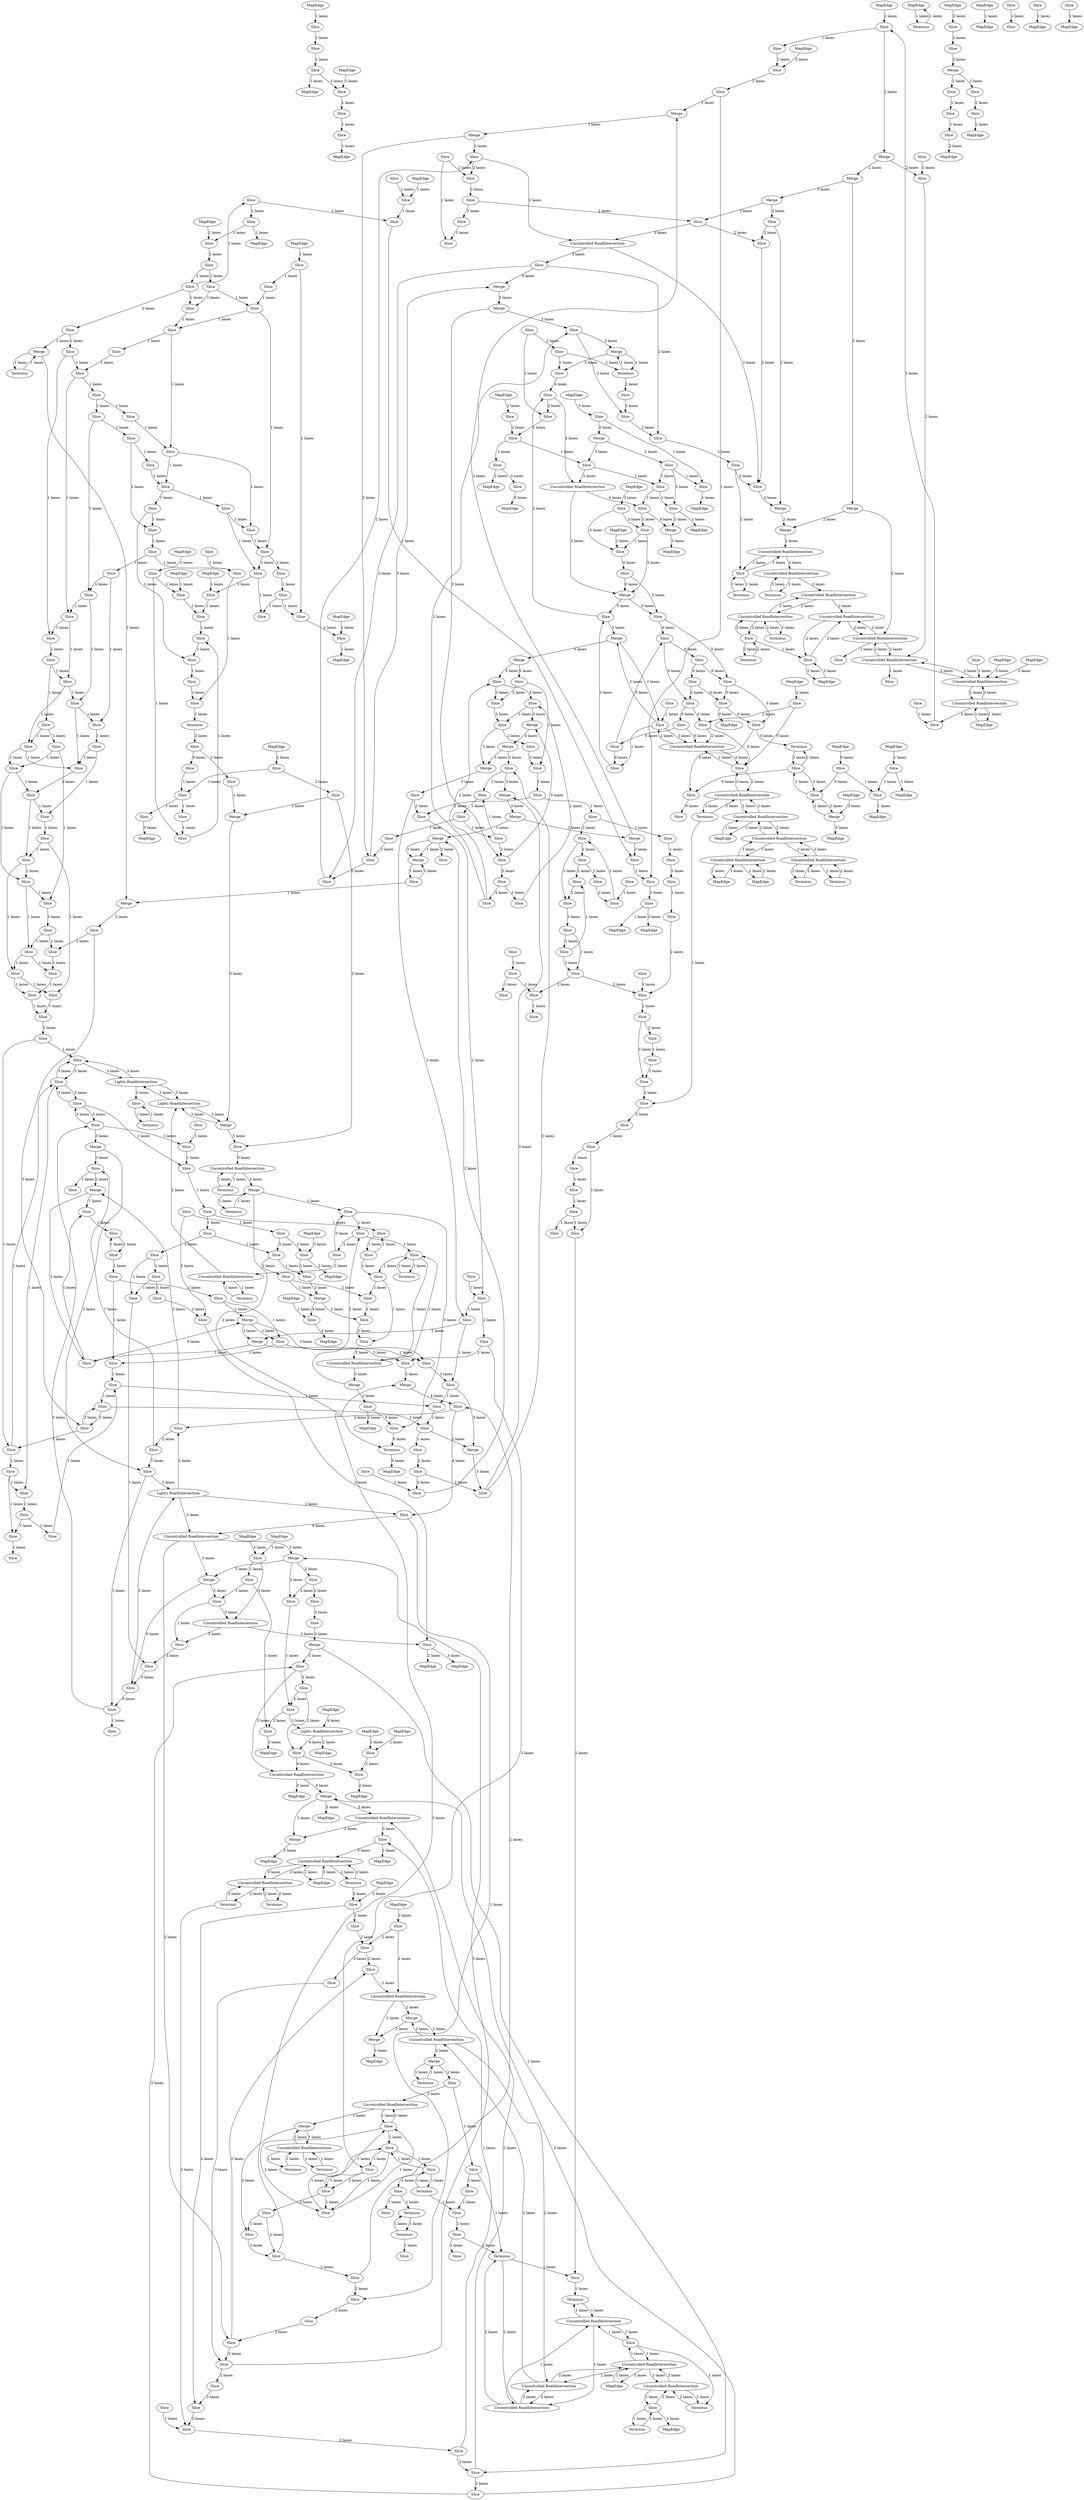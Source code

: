 digraph {
    0 [ label = "MapEdge" ]
    1 [ label = "MapEdge" ]
    2 [ label = "MapEdge" ]
    3 [ label = "MapEdge" ]
    4 [ label = "MapEdge" ]
    5 [ label = "MapEdge" ]
    6 [ label = "MapEdge" ]
    7 [ label = "MapEdge" ]
    8 [ label = "MapEdge" ]
    9 [ label = "MapEdge" ]
    10 [ label = "MapEdge" ]
    11 [ label = "MapEdge" ]
    12 [ label = "MapEdge" ]
    13 [ label = "MapEdge" ]
    14 [ label = "MapEdge" ]
    15 [ label = "MapEdge" ]
    16 [ label = "Slice" ]
    17 [ label = "Slice" ]
    18 [ label = "Slice" ]
    19 [ label = "Slice" ]
    20 [ label = "Slice" ]
    21 [ label = "Slice" ]
    22 [ label = "Slice" ]
    23 [ label = "Slice" ]
    24 [ label = "Slice" ]
    25 [ label = "Slice" ]
    26 [ label = "Slice" ]
    27 [ label = "MapEdge" ]
    28 [ label = "Slice" ]
    29 [ label = "Uncontrolled RoadIntersection" ]
    30 [ label = "Uncontrolled RoadIntersection" ]
    31 [ label = "Slice" ]
    32 [ label = "Terminus" ]
    33 [ label = "Terminus" ]
    34 [ label = "Slice" ]
    35 [ label = "Slice" ]
    36 [ label = "Slice" ]
    37 [ label = "Slice" ]
    38 [ label = "Slice" ]
    39 [ label = "Slice" ]
    40 [ label = "Slice" ]
    41 [ label = "Slice" ]
    42 [ label = "Slice" ]
    43 [ label = "Slice" ]
    44 [ label = "Slice" ]
    45 [ label = "Slice" ]
    46 [ label = "Slice" ]
    47 [ label = "Slice" ]
    48 [ label = "Slice" ]
    49 [ label = "Slice" ]
    50 [ label = "Slice" ]
    51 [ label = "Slice" ]
    52 [ label = "Slice" ]
    53 [ label = "Slice" ]
    54 [ label = "MapEdge" ]
    55 [ label = "Slice" ]
    56 [ label = "Slice" ]
    57 [ label = "Slice" ]
    58 [ label = "Terminus" ]
    59 [ label = "MapEdge" ]
    60 [ label = "Slice" ]
    61 [ label = "Slice" ]
    62 [ label = "Merge" ]
    63 [ label = "Slice" ]
    64 [ label = "Slice" ]
    65 [ label = "Slice" ]
    66 [ label = "Slice" ]
    67 [ label = "Slice" ]
    68 [ label = "Slice" ]
    69 [ label = "Slice" ]
    70 [ label = "Uncontrolled RoadIntersection" ]
    71 [ label = "Slice" ]
    72 [ label = "Slice" ]
    73 [ label = "Slice" ]
    74 [ label = "Slice" ]
    75 [ label = "Terminus" ]
    76 [ label = "Slice" ]
    77 [ label = "Slice" ]
    78 [ label = "Slice" ]
    79 [ label = "Slice" ]
    80 [ label = "Slice" ]
    81 [ label = "Slice" ]
    82 [ label = "Slice" ]
    83 [ label = "Slice" ]
    84 [ label = "Slice" ]
    85 [ label = "Terminus" ]
    86 [ label = "Slice" ]
    87 [ label = "Slice" ]
    88 [ label = "Slice" ]
    89 [ label = "Slice" ]
    90 [ label = "Slice" ]
    91 [ label = "Slice" ]
    92 [ label = "Slice" ]
    93 [ label = "Slice" ]
    94 [ label = "Merge" ]
    95 [ label = "Slice" ]
    96 [ label = "Slice" ]
    97 [ label = "Slice" ]
    98 [ label = "Merge" ]
    99 [ label = "Slice" ]
    100 [ label = "Slice" ]
    101 [ label = "Slice" ]
    102 [ label = "Slice" ]
    103 [ label = "Slice" ]
    104 [ label = "Slice" ]
    105 [ label = "Slice" ]
    106 [ label = "Merge" ]
    107 [ label = "Uncontrolled RoadIntersection" ]
    108 [ label = "Slice" ]
    109 [ label = "Merge" ]
    110 [ label = "Slice" ]
    111 [ label = "Slice" ]
    112 [ label = "Slice" ]
    113 [ label = "Slice" ]
    114 [ label = "Slice" ]
    115 [ label = "Slice" ]
    116 [ label = "Slice" ]
    117 [ label = "Slice" ]
    118 [ label = "Slice" ]
    119 [ label = "Slice" ]
    120 [ label = "Terminus" ]
    121 [ label = "Merge" ]
    122 [ label = "Uncontrolled RoadIntersection" ]
    123 [ label = "Merge" ]
    124 [ label = "Uncontrolled RoadIntersection" ]
    125 [ label = "Slice" ]
    126 [ label = "Merge" ]
    127 [ label = "Slice" ]
    128 [ label = "Slice" ]
    129 [ label = "Slice" ]
    130 [ label = "Slice" ]
    131 [ label = "Slice" ]
    132 [ label = "Slice" ]
    133 [ label = "Uncontrolled RoadIntersection" ]
    134 [ label = "Slice" ]
    135 [ label = "Lights RoadIntersection" ]
    136 [ label = "Slice" ]
    137 [ label = "Slice" ]
    138 [ label = "Slice" ]
    139 [ label = "Slice" ]
    140 [ label = "Slice" ]
    141 [ label = "Slice" ]
    142 [ label = "Slice" ]
    143 [ label = "Slice" ]
    144 [ label = "Slice" ]
    145 [ label = "Merge" ]
    146 [ label = "Merge" ]
    147 [ label = "Slice" ]
    148 [ label = "Slice" ]
    149 [ label = "Slice" ]
    150 [ label = "Lights RoadIntersection" ]
    151 [ label = "MapEdge" ]
    152 [ label = "Slice" ]
    153 [ label = "Slice" ]
    154 [ label = "Terminus" ]
    155 [ label = "Slice" ]
    156 [ label = "Slice" ]
    157 [ label = "Slice" ]
    158 [ label = "Merge" ]
    159 [ label = "Slice" ]
    160 [ label = "Merge" ]
    161 [ label = "Slice" ]
    162 [ label = "Slice" ]
    163 [ label = "Slice" ]
    164 [ label = "Slice" ]
    165 [ label = "Slice" ]
    166 [ label = "Slice" ]
    167 [ label = "Slice" ]
    168 [ label = "Slice" ]
    169 [ label = "Slice" ]
    170 [ label = "Slice" ]
    171 [ label = "Slice" ]
    172 [ label = "Slice" ]
    173 [ label = "Merge" ]
    174 [ label = "Merge" ]
    175 [ label = "Slice" ]
    176 [ label = "Uncontrolled RoadIntersection" ]
    177 [ label = "Slice" ]
    178 [ label = "Slice" ]
    179 [ label = "Uncontrolled RoadIntersection" ]
    180 [ label = "Terminus" ]
    181 [ label = "Slice" ]
    182 [ label = "Slice" ]
    183 [ label = "Uncontrolled RoadIntersection" ]
    184 [ label = "Merge" ]
    185 [ label = "Slice" ]
    186 [ label = "Merge" ]
    187 [ label = "Slice" ]
    188 [ label = "Merge" ]
    189 [ label = "Terminus" ]
    190 [ label = "Uncontrolled RoadIntersection" ]
    191 [ label = "Slice" ]
    192 [ label = "Slice" ]
    193 [ label = "Slice" ]
    194 [ label = "Slice" ]
    195 [ label = "Uncontrolled RoadIntersection" ]
    196 [ label = "Slice" ]
    197 [ label = "MapEdge" ]
    198 [ label = "Slice" ]
    199 [ label = "Merge" ]
    200 [ label = "Slice" ]
    201 [ label = "Slice" ]
    202 [ label = "Terminus" ]
    203 [ label = "Slice" ]
    204 [ label = "Slice" ]
    205 [ label = "Slice" ]
    206 [ label = "Slice" ]
    207 [ label = "Merge" ]
    208 [ label = "Slice" ]
    209 [ label = "Slice" ]
    210 [ label = "Slice" ]
    211 [ label = "Merge" ]
    212 [ label = "Merge" ]
    213 [ label = "MapEdge" ]
    214 [ label = "Slice" ]
    215 [ label = "Merge" ]
    216 [ label = "Slice" ]
    217 [ label = "Slice" ]
    218 [ label = "Slice" ]
    219 [ label = "Slice" ]
    220 [ label = "Slice" ]
    221 [ label = "Slice" ]
    222 [ label = "Slice" ]
    223 [ label = "Slice" ]
    224 [ label = "Terminus" ]
    225 [ label = "MapEdge" ]
    226 [ label = "Slice" ]
    227 [ label = "Slice" ]
    228 [ label = "Slice" ]
    229 [ label = "Slice" ]
    230 [ label = "Slice" ]
    231 [ label = "Slice" ]
    232 [ label = "Slice" ]
    233 [ label = "Slice" ]
    234 [ label = "Slice" ]
    235 [ label = "Slice" ]
    236 [ label = "Slice" ]
    237 [ label = "Slice" ]
    238 [ label = "Uncontrolled RoadIntersection" ]
    239 [ label = "Slice" ]
    240 [ label = "Slice" ]
    241 [ label = "Slice" ]
    242 [ label = "Slice" ]
    243 [ label = "Slice" ]
    244 [ label = "Slice" ]
    245 [ label = "Slice" ]
    246 [ label = "Merge" ]
    247 [ label = "Slice" ]
    248 [ label = "Slice" ]
    249 [ label = "Slice" ]
    250 [ label = "MapEdge" ]
    251 [ label = "Slice" ]
    252 [ label = "Slice" ]
    253 [ label = "Slice" ]
    254 [ label = "Slice" ]
    255 [ label = "Merge" ]
    256 [ label = "Slice" ]
    257 [ label = "Merge" ]
    258 [ label = "Slice" ]
    259 [ label = "Slice" ]
    260 [ label = "Merge" ]
    261 [ label = "Slice" ]
    262 [ label = "Slice" ]
    263 [ label = "Slice" ]
    264 [ label = "Slice" ]
    265 [ label = "Slice" ]
    266 [ label = "Terminus" ]
    267 [ label = "Terminus" ]
    268 [ label = "Slice" ]
    269 [ label = "Slice" ]
    270 [ label = "Slice" ]
    271 [ label = "Merge" ]
    272 [ label = "Slice" ]
    273 [ label = "Slice" ]
    274 [ label = "Slice" ]
    275 [ label = "Slice" ]
    276 [ label = "Slice" ]
    277 [ label = "Slice" ]
    278 [ label = "Slice" ]
    279 [ label = "Slice" ]
    280 [ label = "Slice" ]
    281 [ label = "Slice" ]
    282 [ label = "Slice" ]
    283 [ label = "Merge" ]
    284 [ label = "Slice" ]
    285 [ label = "Slice" ]
    286 [ label = "Slice" ]
    287 [ label = "Slice" ]
    288 [ label = "Slice" ]
    289 [ label = "Slice" ]
    290 [ label = "Slice" ]
    291 [ label = "Slice" ]
    292 [ label = "Terminus" ]
    293 [ label = "Slice" ]
    294 [ label = "Slice" ]
    295 [ label = "Merge" ]
    296 [ label = "Slice" ]
    297 [ label = "Slice" ]
    298 [ label = "Slice" ]
    299 [ label = "Slice" ]
    300 [ label = "Slice" ]
    301 [ label = "Slice" ]
    302 [ label = "Merge" ]
    303 [ label = "Slice" ]
    304 [ label = "Slice" ]
    305 [ label = "Slice" ]
    306 [ label = "Merge" ]
    307 [ label = "Slice" ]
    308 [ label = "Slice" ]
    309 [ label = "Slice" ]
    310 [ label = "Merge" ]
    311 [ label = "Slice" ]
    312 [ label = "Slice" ]
    313 [ label = "Slice" ]
    314 [ label = "Slice" ]
    315 [ label = "Slice" ]
    316 [ label = "Slice" ]
    317 [ label = "Slice" ]
    318 [ label = "Slice" ]
    319 [ label = "Slice" ]
    320 [ label = "Slice" ]
    321 [ label = "Slice" ]
    322 [ label = "Slice" ]
    323 [ label = "Slice" ]
    324 [ label = "Slice" ]
    325 [ label = "Slice" ]
    326 [ label = "Slice" ]
    327 [ label = "Slice" ]
    328 [ label = "Slice" ]
    329 [ label = "Slice" ]
    330 [ label = "Slice" ]
    331 [ label = "Slice" ]
    332 [ label = "Slice" ]
    333 [ label = "Slice" ]
    334 [ label = "Merge" ]
    335 [ label = "Merge" ]
    336 [ label = "Slice" ]
    337 [ label = "Slice" ]
    338 [ label = "Slice" ]
    339 [ label = "Slice" ]
    340 [ label = "Merge" ]
    341 [ label = "Slice" ]
    342 [ label = "Slice" ]
    343 [ label = "Slice" ]
    344 [ label = "Slice" ]
    345 [ label = "Slice" ]
    346 [ label = "Terminus" ]
    347 [ label = "Merge" ]
    348 [ label = "Slice" ]
    349 [ label = "Slice" ]
    350 [ label = "Lights RoadIntersection" ]
    351 [ label = "Terminus" ]
    352 [ label = "MapEdge" ]
    353 [ label = "Slice" ]
    354 [ label = "Slice" ]
    355 [ label = "Slice" ]
    356 [ label = "Slice" ]
    357 [ label = "Slice" ]
    358 [ label = "Slice" ]
    359 [ label = "Slice" ]
    360 [ label = "Slice" ]
    361 [ label = "Slice" ]
    362 [ label = "Slice" ]
    363 [ label = "Uncontrolled RoadIntersection" ]
    364 [ label = "Slice" ]
    365 [ label = "Slice" ]
    366 [ label = "Slice" ]
    367 [ label = "Slice" ]
    368 [ label = "Slice" ]
    369 [ label = "Merge" ]
    370 [ label = "Uncontrolled RoadIntersection" ]
    371 [ label = "Slice" ]
    372 [ label = "Slice" ]
    373 [ label = "Slice" ]
    374 [ label = "Slice" ]
    375 [ label = "Slice" ]
    376 [ label = "MapEdge" ]
    377 [ label = "Slice" ]
    378 [ label = "Slice" ]
    379 [ label = "Slice" ]
    380 [ label = "Slice" ]
    381 [ label = "Slice" ]
    382 [ label = "Slice" ]
    383 [ label = "Terminus" ]
    384 [ label = "Slice" ]
    385 [ label = "Slice" ]
    386 [ label = "Merge" ]
    387 [ label = "Slice" ]
    388 [ label = "Merge" ]
    389 [ label = "Slice" ]
    390 [ label = "Slice" ]
    391 [ label = "Slice" ]
    392 [ label = "Slice" ]
    393 [ label = "Uncontrolled RoadIntersection" ]
    394 [ label = "Slice" ]
    395 [ label = "Slice" ]
    396 [ label = "Uncontrolled RoadIntersection" ]
    397 [ label = "Uncontrolled RoadIntersection" ]
    398 [ label = "Slice" ]
    399 [ label = "Slice" ]
    400 [ label = "Slice" ]
    401 [ label = "Slice" ]
    402 [ label = "Slice" ]
    403 [ label = "Slice" ]
    404 [ label = "Uncontrolled RoadIntersection" ]
    405 [ label = "Merge" ]
    406 [ label = "Slice" ]
    407 [ label = "Slice" ]
    408 [ label = "Slice" ]
    409 [ label = "Slice" ]
    410 [ label = "Terminus" ]
    411 [ label = "Merge" ]
    412 [ label = "Slice" ]
    413 [ label = "Slice" ]
    414 [ label = "Slice" ]
    415 [ label = "Uncontrolled RoadIntersection" ]
    416 [ label = "Slice" ]
    417 [ label = "Slice" ]
    418 [ label = "Slice" ]
    419 [ label = "Slice" ]
    420 [ label = "Slice" ]
    421 [ label = "MapEdge" ]
    422 [ label = "Slice" ]
    423 [ label = "Slice" ]
    424 [ label = "Slice" ]
    425 [ label = "Slice" ]
    426 [ label = "Slice" ]
    427 [ label = "Terminus" ]
    428 [ label = "Slice" ]
    429 [ label = "MapEdge" ]
    430 [ label = "Slice" ]
    431 [ label = "Slice" ]
    432 [ label = "Slice" ]
    433 [ label = "MapEdge" ]
    434 [ label = "Slice" ]
    435 [ label = "MapEdge" ]
    436 [ label = "Terminus" ]
    437 [ label = "MapEdge" ]
    438 [ label = "Slice" ]
    439 [ label = "Slice" ]
    440 [ label = "Slice" ]
    441 [ label = "Terminus" ]
    442 [ label = "Slice" ]
    443 [ label = "Slice" ]
    444 [ label = "Terminus" ]
    445 [ label = "Slice" ]
    446 [ label = "Slice" ]
    447 [ label = "Slice" ]
    448 [ label = "Slice" ]
    449 [ label = "Slice" ]
    450 [ label = "Slice" ]
    451 [ label = "Uncontrolled RoadIntersection" ]
    452 [ label = "Slice" ]
    453 [ label = "Slice" ]
    454 [ label = "Terminus" ]
    455 [ label = "Terminus" ]
    456 [ label = "Slice" ]
    457 [ label = "Terminus" ]
    458 [ label = "Slice" ]
    459 [ label = "Slice" ]
    460 [ label = "Slice" ]
    461 [ label = "Slice" ]
    462 [ label = "Slice" ]
    463 [ label = "Slice" ]
    464 [ label = "Slice" ]
    465 [ label = "Slice" ]
    466 [ label = "Lights RoadIntersection" ]
    467 [ label = "Merge" ]
    468 [ label = "Slice" ]
    469 [ label = "Slice" ]
    470 [ label = "MapEdge" ]
    471 [ label = "Slice" ]
    472 [ label = "Merge" ]
    473 [ label = "Slice" ]
    474 [ label = "Terminus" ]
    475 [ label = "Slice" ]
    476 [ label = "Slice" ]
    477 [ label = "Uncontrolled RoadIntersection" ]
    478 [ label = "Slice" ]
    479 [ label = "Slice" ]
    480 [ label = "Uncontrolled RoadIntersection" ]
    481 [ label = "Slice" ]
    482 [ label = "Slice" ]
    483 [ label = "Slice" ]
    484 [ label = "Slice" ]
    485 [ label = "Slice" ]
    486 [ label = "Slice" ]
    487 [ label = "Terminus" ]
    488 [ label = "Slice" ]
    489 [ label = "Slice" ]
    490 [ label = "Slice" ]
    491 [ label = "Uncontrolled RoadIntersection" ]
    492 [ label = "Merge" ]
    493 [ label = "Slice" ]
    494 [ label = "Uncontrolled RoadIntersection" ]
    495 [ label = "Uncontrolled RoadIntersection" ]
    496 [ label = "Merge" ]
    497 [ label = "Slice" ]
    498 [ label = "Merge" ]
    499 [ label = "MapEdge" ]
    500 [ label = "Uncontrolled RoadIntersection" ]
    501 [ label = "Uncontrolled RoadIntersection" ]
    502 [ label = "Slice" ]
    503 [ label = "Terminus" ]
    504 [ label = "Slice" ]
    505 [ label = "Uncontrolled RoadIntersection" ]
    506 [ label = "Uncontrolled RoadIntersection" ]
    507 [ label = "Uncontrolled RoadIntersection" ]
    508 [ label = "MapEdge" ]
    509 [ label = "Terminus" ]
    510 [ label = "Slice" ]
    511 [ label = "Merge" ]
    512 [ label = "Merge" ]
    513 [ label = "Slice" ]
    514 [ label = "Slice" ]
    515 [ label = "Uncontrolled RoadIntersection" ]
    516 [ label = "Uncontrolled RoadIntersection" ]
    517 [ label = "Uncontrolled RoadIntersection" ]
    518 [ label = "Slice" ]
    519 [ label = "MapEdge" ]
    520 [ label = "Slice" ]
    521 [ label = "Terminus" ]
    522 [ label = "Terminus" ]
    523 [ label = "Uncontrolled RoadIntersection" ]
    524 [ label = "MapEdge" ]
    525 [ label = "MapEdge" ]
    526 [ label = "MapEdge" ]
    527 [ label = "MapEdge" ]
    528 [ label = "MapEdge" ]
    529 [ label = "MapEdge" ]
    530 [ label = "MapEdge" ]
    531 [ label = "MapEdge" ]
    532 [ label = "MapEdge" ]
    533 [ label = "MapEdge" ]
    534 [ label = "MapEdge" ]
    535 [ label = "MapEdge" ]
    536 [ label = "MapEdge" ]
    537 [ label = "MapEdge" ]
    538 [ label = "MapEdge" ]
    539 [ label = "MapEdge" ]
    540 [ label = "MapEdge" ]
    541 [ label = "MapEdge" ]
    542 [ label = "MapEdge" ]
    543 [ label = "MapEdge" ]
    544 [ label = "MapEdge" ]
    545 [ label = "MapEdge" ]
    546 [ label = "MapEdge" ]
    547 [ label = "MapEdge" ]
    548 [ label = "MapEdge" ]
    549 [ label = "MapEdge" ]
    550 [ label = "MapEdge" ]
    551 [ label = "MapEdge" ]
    552 [ label = "MapEdge" ]
    553 [ label = "MapEdge" ]
    554 [ label = "MapEdge" ]
    555 [ label = "MapEdge" ]
    556 [ label = "MapEdge" ]
    557 [ label = "MapEdge" ]
    558 [ label = "MapEdge" ]
    559 [ label = "MapEdge" ]
    560 [ label = "MapEdge" ]
    561 [ label = "MapEdge" ]
    562 [ label = "MapEdge" ]
    563 [ label = "MapEdge" ]
    564 [ label = "MapEdge" ]
    565 [ label = "MapEdge" ]
    199 -> 73 [ label = "2 lanes" ]
    73 -> 60 [ label = "2 lanes" ]
    60 -> 17 [ label = "2 lanes" ]
    17 -> 543 [ label = "2 lanes" ]
    211 -> 241 [ label = "3 lanes" ]
    350 -> 344 [ label = "3 lanes" ]
    344 -> 335 [ label = "3 lanes" ]
    257 -> 260 [ label = "3 lanes" ]
    244 -> 243 [ label = "1 lanes" ]
    243 -> 233 [ label = "1 lanes" ]
    233 -> 231 [ label = "1 lanes" ]
    231 -> 230 [ label = "1 lanes" ]
    230 -> 229 [ label = "1 lanes" ]
    501 -> 472 [ label = "2 lanes" ]
    472 -> 453 [ label = "2 lanes" ]
    504 -> 494 [ label = "2 lanes" ]
    542 -> 18 [ label = "2 lanes" ]
    123 -> 126 [ label = "2 lanes" ]
    126 -> 133 [ label = "2 lanes" ]
    98 -> 101 [ label = "2 lanes" ]
    101 -> 107 [ label = "2 lanes" ]
    454 -> 460 [ label = "2 lanes" ]
    460 -> 454 [ label = "2 lanes" ]
    460 -> 475 [ label = "2 lanes" ]
    475 -> 460 [ label = "2 lanes" ]
    492 -> 557 [ label = "3 lanes" ]
    261 -> 337 [ label = "1 lanes" ]
    337 -> 438 [ label = "1 lanes" ]
    438 -> 541 [ label = "1 lanes" ]
    109 -> 108 [ label = "2 lanes" ]
    108 -> 114 [ label = "2 lanes" ]
    114 -> 122 [ label = "2 lanes" ]
    122 -> 135 [ label = "2 lanes" ]
    31 -> 11 [ label = "0 lanes" ]
    544 -> 35 [ label = "2 lanes" ]
    35 -> 81 [ label = "2 lanes" ]
    552 -> 253 [ label = "3 lanes" ]
    253 -> 229 [ label = "3 lanes" ]
    229 -> 160 [ label = "3 lanes" ]
    160 -> 143 [ label = "4 lanes" ]
    143 -> 59 [ label = "4 lanes" ]
    467 -> 479 [ label = "3 lanes" ]
    479 -> 491 [ label = "3 lanes" ]
    491 -> 527 [ label = "3 lanes" ]
    17 -> 546 [ label = "1 lanes" ]
    81 -> 78 [ label = "2 lanes" ]
    302 -> 322 [ label = "2 lanes" ]
    322 -> 335 [ label = "2 lanes" ]
    97 -> 95 [ label = "1 lanes" ]
    95 -> 93 [ label = "1 lanes" ]
    93 -> 92 [ label = "1 lanes" ]
    92 -> 91 [ label = "1 lanes" ]
    91 -> 90 [ label = "1 lanes" ]
    90 -> 89 [ label = "1 lanes" ]
    89 -> 88 [ label = "1 lanes" ]
    88 -> 87 [ label = "1 lanes" ]
    87 -> 86 [ label = "1 lanes" ]
    86 -> 85 [ label = "1 lanes" ]
    195 -> 133 [ label = "2 lanes" ]
    133 -> 195 [ label = "2 lanes" ]
    133 -> 107 [ label = "2 lanes" ]
    107 -> 133 [ label = "2 lanes" ]
    107 -> 30 [ label = "2 lanes" ]
    30 -> 107 [ label = "2 lanes" ]
    295 -> 308 [ label = "1 lanes" ]
    308 -> 307 [ label = "1 lanes" ]
    295 -> 309 [ label = "3 lanes" ]
    309 -> 340 [ label = "3 lanes" ]
    231 -> 252 [ label = "1 lanes" ]
    252 -> 303 [ label = "1 lanes" ]
    303 -> 368 [ label = "1 lanes" ]
    252 -> 324 [ label = "1 lanes" ]
    324 -> 303 [ label = "1 lanes" ]
    324 -> 339 [ label = "1 lanes" ]
    554 -> 366 [ label = "1 lanes" ]
    366 -> 446 [ label = "1 lanes" ]
    446 -> 459 [ label = "1 lanes" ]
    99 -> 550 [ label = "2 lanes" ]
    33 -> 70 [ label = "1 lanes" ]
    70 -> 33 [ label = "1 lanes" ]
    35 -> 36 [ label = "1 lanes" ]
    36 -> 37 [ label = "1 lanes" ]
    366 -> 363 [ label = "3 lanes" ]
    197 -> 143 [ label = "1 lanes" ]
    122 -> 180 [ label = "1 lanes" ]
    180 -> 122 [ label = "1 lanes" ]
    3 -> 32 [ label = "1 lanes" ]
    32 -> 3 [ label = "1 lanes" ]
    472 -> 474 [ label = "1 lanes" ]
    474 -> 472 [ label = "1 lanes" ]
    335 -> 307 [ label = "1 lanes" ]
    283 -> 278 [ label = "1 lanes" ]
    278 -> 249 [ label = "1 lanes" ]
    249 -> 242 [ label = "1 lanes" ]
    242 -> 218 [ label = "1 lanes" ]
    495 -> 487 [ label = "2 lanes" ]
    487 -> 495 [ label = "2 lanes" ]
    126 -> 174 [ label = "2 lanes" ]
    190 -> 238 [ label = "2 lanes" ]
    238 -> 190 [ label = "2 lanes" ]
    238 -> 292 [ label = "2 lanes" ]
    292 -> 238 [ label = "2 lanes" ]
    238 -> 258 [ label = "2 lanes" ]
    258 -> 238 [ label = "2 lanes" ]
    258 -> 266 [ label = "2 lanes" ]
    266 -> 258 [ label = "2 lanes" ]
    14 -> 29 [ label = "1 lanes" ]
    29 -> 14 [ label = "1 lanes" ]
    124 -> 125 [ label = "1 lanes" ]
    125 -> 124 [ label = "1 lanes" ]
    125 -> 202 [ label = "1 lanes" ]
    202 -> 125 [ label = "1 lanes" ]
    145 -> 166 [ label = "3 lanes" ]
    166 -> 187 [ label = "3 lanes" ]
    222 -> 223 [ label = "1 lanes" ]
    188 -> 181 [ label = "2 lanes" ]
    181 -> 179 [ label = "2 lanes" ]
    179 -> 177 [ label = "2 lanes" ]
    177 -> 173 [ label = "2 lanes" ]
    173 -> 174 [ label = "2 lanes" ]
    174 -> 176 [ label = "2 lanes" ]
    176 -> 183 [ label = "2 lanes" ]
    183 -> 190 [ label = "2 lanes" ]
    190 -> 195 [ label = "2 lanes" ]
    9 -> 30 [ label = "2 lanes" ]
    29 -> 28 [ label = "2 lanes" ]
    28 -> 24 [ label = "2 lanes" ]
    29 -> 30 [ label = "2 lanes" ]
    30 -> 29 [ label = "2 lanes" ]
    24 -> 21 [ label = "1 lanes" ]
    21 -> 18 [ label = "1 lanes" ]
    436 -> 451 [ label = "2 lanes" ]
    451 -> 436 [ label = "2 lanes" ]
    451 -> 495 [ label = "2 lanes" ]
    495 -> 451 [ label = "2 lanes" ]
    495 -> 564 [ label = "2 lanes" ]
    564 -> 495 [ label = "2 lanes" ]
    446 -> 381 [ label = "1 lanes" ]
    381 -> 364 [ label = "1 lanes" ]
    370 -> 369 [ label = "3 lanes" ]
    219 -> 182 [ label = "2 lanes" ]
    194 -> 371 [ label = "2 lanes" ]
    407 -> 468 [ label = "0 lanes" ]
    411 -> 434 [ label = "0 lanes" ]
    354 -> 310 [ label = "2 lanes" ]
    279 -> 265 [ label = "3 lanes" ]
    265 -> 246 [ label = "3 lanes" ]
    246 -> 228 [ label = "3 lanes" ]
    228 -> 215 [ label = "3 lanes" ]
    235 -> 246 [ label = "2 lanes" ]
    307 -> 299 [ label = "1 lanes" ]
    335 -> 308 [ label = "3 lanes" ]
    308 -> 283 [ label = "3 lanes" ]
    81 -> 94 [ label = "3 lanes" ]
    94 -> 106 [ label = "3 lanes" ]
    58 -> 545 [ label = "0 lanes" ]
    310 -> 217 [ label = "1 lanes" ]
    537 -> 504 [ label = "3 lanes" ]
    532 -> 449 [ label = "2 lanes" ]
    61 -> 60 [ label = "1 lanes" ]
    334 -> 306 [ label = "5 lanes" ]
    466 -> 437 [ label = "2 lanes" ]
    429 -> 422 [ label = "3 lanes" ]
    363 -> 364 [ label = "3 lanes" ]
    364 -> 368 [ label = "3 lanes" ]
    368 -> 353 [ label = "3 lanes" ]
    363 -> 349 [ label = "3 lanes" ]
    349 -> 551 [ label = "3 lanes" ]
    433 -> 466 [ label = "4 lanes" ]
    466 -> 476 [ label = "4 lanes" ]
    476 -> 491 [ label = "4 lanes" ]
    469 -> 476 [ label = "2 lanes" ]
    476 -> 482 [ label = "2 lanes" ]
    491 -> 496 [ label = "4 lanes" ]
    496 -> 500 [ label = "3 lanes" ]
    500 -> 502 [ label = "3 lanes" ]
    373 -> 390 [ label = "1 lanes" ]
    390 -> 400 [ label = "1 lanes" ]
    400 -> 412 [ label = "1 lanes" ]
    412 -> 426 [ label = "1 lanes" ]
    418 -> 416 [ label = "0 lanes" ]
    505 -> 506 [ label = "2 lanes" ]
    506 -> 505 [ label = "2 lanes" ]
    506 -> 507 [ label = "2 lanes" ]
    507 -> 506 [ label = "2 lanes" ]
    415 -> 383 [ label = "2 lanes" ]
    383 -> 415 [ label = "2 lanes" ]
    1 -> 261 [ label = "1 lanes" ]
    365 -> 360 [ label = "1 lanes" ]
    360 -> 362 [ label = "1 lanes" ]
    521 -> 518 [ label = "2 lanes" ]
    518 -> 521 [ label = "2 lanes" ]
    518 -> 507 [ label = "2 lanes" ]
    507 -> 518 [ label = "2 lanes" ]
    507 -> 503 [ label = "2 lanes" ]
    503 -> 507 [ label = "2 lanes" ]
    517 -> 533 [ label = "1 lanes" ]
    533 -> 517 [ label = "1 lanes" ]
    449 -> 416 [ label = "0 lanes" ]
    434 -> 414 [ label = "0 lanes" ]
    414 -> 413 [ label = "0 lanes" ]
    413 -> 418 [ label = "0 lanes" ]
    416 -> 415 [ label = "2 lanes" ]
    415 -> 416 [ label = "2 lanes" ]
    415 -> 517 [ label = "2 lanes" ]
    517 -> 415 [ label = "2 lanes" ]
    517 -> 516 [ label = "2 lanes" ]
    516 -> 517 [ label = "2 lanes" ]
    516 -> 515 [ label = "2 lanes" ]
    515 -> 516 [ label = "2 lanes" ]
    451 -> 455 [ label = "2 lanes" ]
    455 -> 451 [ label = "2 lanes" ]
    416 -> 393 [ label = "2 lanes" ]
    393 -> 416 [ label = "2 lanes" ]
    411 -> 355 [ label = "5 lanes" ]
    355 -> 334 [ label = "5 lanes" ]
    468 -> 524 [ label = "0 lanes" ]
    347 -> 373 [ label = "2 lanes" ]
    373 -> 398 [ label = "2 lanes" ]
    398 -> 405 [ label = "2 lanes" ]
    422 -> 426 [ label = "0 lanes" ]
    426 -> 430 [ label = "0 lanes" ]
    430 -> 434 [ label = "0 lanes" ]
    236 -> 245 [ label = "2 lanes" ]
    276 -> 299 [ label = "1 lanes" ]
    340 -> 359 [ label = "4 lanes" ]
    359 -> 367 [ label = "4 lanes" ]
    367 -> 370 [ label = "4 lanes" ]
    396 -> 389 [ label = "1 lanes" ]
    389 -> 396 [ label = "1 lanes" ]
    389 -> 387 [ label = "1 lanes" ]
    387 -> 389 [ label = "1 lanes" ]
    387 -> 372 [ label = "1 lanes" ]
    372 -> 387 [ label = "1 lanes" ]
    510 -> 563 [ label = "1 lanes" ]
    432 -> 458 [ label = "1 lanes" ]
    225 -> 317 [ label = "3 lanes" ]
    317 -> 347 [ label = "3 lanes" ]
    347 -> 379 [ label = "3 lanes" ]
    379 -> 397 [ label = "3 lanes" ]
    397 -> 411 [ label = "3 lanes" ]
    217 -> 178 [ label = "1 lanes" ]
    159 -> 13 [ label = "2 lanes" ]
    511 -> 530 [ label = "3 lanes" ]
    166 -> 164 [ label = "1 lanes" ]
    164 -> 161 [ label = "1 lanes" ]
    161 -> 163 [ label = "1 lanes" ]
    163 -> 165 [ label = "1 lanes" ]
    165 -> 171 [ label = "1 lanes" ]
    171 -> 205 [ label = "1 lanes" ]
    205 -> 214 [ label = "1 lanes" ]
    214 -> 223 [ label = "1 lanes" ]
    221 -> 240 [ label = "1 lanes" ]
    332 -> 330 [ label = "1 lanes" ]
    330 -> 327 [ label = "1 lanes" ]
    327 -> 326 [ label = "1 lanes" ]
    332 -> 322 [ label = "1 lanes" ]
    240 -> 242 [ label = "1 lanes" ]
    242 -> 239 [ label = "1 lanes" ]
    239 -> 235 [ label = "1 lanes" ]
    235 -> 227 [ label = "1 lanes" ]
    146 -> 167 [ label = "2 lanes" ]
    167 -> 173 [ label = "2 lanes" ]
    226 -> 206 [ label = "1 lanes" ]
    206 -> 236 [ label = "1 lanes" ]
    236 -> 226 [ label = "1 lanes" ]
    167 -> 172 [ label = "2 lanes" ]
    196 -> 192 [ label = "2 lanes" ]
    220 -> 228 [ label = "2 lanes" ]
    228 -> 232 [ label = "2 lanes" ]
    232 -> 226 [ label = "2 lanes" ]
    168 -> 170 [ label = "2 lanes" ]
    170 -> 172 [ label = "2 lanes" ]
    172 -> 177 [ label = "2 lanes" ]
    206 -> 203 [ label = "1 lanes" ]
    547 -> 43 [ label = "2 lanes" ]
    43 -> 52 [ label = "2 lanes" ]
    52 -> 74 [ label = "2 lanes" ]
    74 -> 97 [ label = "2 lanes" ]
    97 -> 121 [ label = "2 lanes" ]
    121 -> 145 [ label = "2 lanes" ]
    445 -> 354 [ label = "2 lanes" ]
    310 -> 219 [ label = "2 lanes" ]
    498 -> 512 [ label = "2 lanes" ]
    498 -> 501 [ label = "2 lanes" ]
    501 -> 498 [ label = "2 lanes" ]
    501 -> 505 [ label = "2 lanes" ]
    505 -> 501 [ label = "2 lanes" ]
    505 -> 477 [ label = "2 lanes" ]
    477 -> 505 [ label = "2 lanes" ]
    477 -> 457 [ label = "2 lanes" ]
    457 -> 477 [ label = "2 lanes" ]
    338 -> 262 [ label = "1 lanes" ]
    262 -> 0 [ label = "1 lanes" ]
    540 -> 478 [ label = "1 lanes" ]
    478 -> 338 [ label = "1 lanes" ]
    438 -> 478 [ label = "1 lanes" ]
    460 -> 463 [ label = "0 lanes" ]
    463 -> 464 [ label = "0 lanes" ]
    502 -> 495 [ label = "3 lanes" ]
    502 -> 565 [ label = "1 lanes" ]
    417 -> 428 [ label = "1 lanes" ]
    436 -> 428 [ label = "2 lanes" ]
    407 -> 539 [ label = "2 lanes" ]
    418 -> 393 [ label = "2 lanes" ]
    506 -> 528 [ label = "1 lanes" ]
    528 -> 506 [ label = "1 lanes" ]
    506 -> 484 [ label = "1 lanes" ]
    484 -> 506 [ label = "1 lanes" ]
    484 -> 480 [ label = "1 lanes" ]
    480 -> 484 [ label = "1 lanes" ]
    480 -> 441 [ label = "1 lanes" ]
    441 -> 480 [ label = "1 lanes" ]
    516 -> 523 [ label = "1 lanes" ]
    523 -> 516 [ label = "1 lanes" ]
    523 -> 560 [ label = "1 lanes" ]
    560 -> 523 [ label = "1 lanes" ]
    223 -> 221 [ label = "1 lanes" ]
    233 -> 216 [ label = "1 lanes" ]
    216 -> 191 [ label = "1 lanes" ]
    191 -> 134 [ label = "1 lanes" ]
    134 -> 131 [ label = "1 lanes" ]
    191 -> 216 [ label = "1 lanes" ]
    63 -> 49 [ label = "1 lanes" ]
    49 -> 549 [ label = "1 lanes" ]
    55 -> 53 [ label = "1 lanes" ]
    49 -> 43 [ label = "1 lanes" ]
    548 -> 53 [ label = "1 lanes" ]
    53 -> 65 [ label = "1 lanes" ]
    85 -> 84 [ label = "2 lanes" ]
    84 -> 83 [ label = "2 lanes" ]
    74 -> 63 [ label = "1 lanes" ]
    63 -> 65 [ label = "1 lanes" ]
    65 -> 73 [ label = "1 lanes" ]
    150 -> 152 [ label = "1 lanes" ]
    152 -> 154 [ label = "1 lanes" ]
    154 -> 152 [ label = "1 lanes" ]
    198 -> 195 [ label = "2 lanes" ]
    195 -> 198 [ label = "2 lanes" ]
    213 -> 198 [ label = "2 lanes" ]
    198 -> 213 [ label = "2 lanes" ]
    144 -> 147 [ label = "1 lanes" ]
    434 -> 440 [ label = "0 lanes" ]
    440 -> 442 [ label = "0 lanes" ]
    442 -> 535 [ label = "0 lanes" ]
    421 -> 471 [ label = "2 lanes" ]
    471 -> 482 [ label = "2 lanes" ]
    482 -> 519 [ label = "2 lanes" ]
    422 -> 412 [ label = "3 lanes" ]
    412 -> 411 [ label = "3 lanes" ]
    430 -> 411 [ label = "0 lanes" ]
    264 -> 263 [ label = "3 lanes" ]
    263 -> 260 [ label = "3 lanes" ]
    241 -> 271 [ label = "3 lanes" ]
    271 -> 328 [ label = "3 lanes" ]
    328 -> 341 [ label = "4 lanes" ]
    341 -> 397 [ label = "4 lanes" ]
    397 -> 400 [ label = "4 lanes" ]
    400 -> 405 [ label = "4 lanes" ]
    405 -> 470 [ label = "3 lanes" ]
    52 -> 50 [ label = "1 lanes" ]
    74 -> 72 [ label = "1 lanes" ]
    10 -> 23 [ label = "1 lanes" ]
    23 -> 40 [ label = "1 lanes" ]
    82 -> 93 [ label = "1 lanes" ]
    4 -> 19 [ label = "1 lanes" ]
    19 -> 38 [ label = "1 lanes" ]
    38 -> 41 [ label = "1 lanes" ]
    41 -> 64 [ label = "1 lanes" ]
    64 -> 77 [ label = "1 lanes" ]
    77 -> 86 [ label = "1 lanes" ]
    269 -> 281 [ label = "2 lanes" ]
    523 -> 561 [ label = "1 lanes" ]
    561 -> 523 [ label = "1 lanes" ]
    518 -> 562 [ label = "1 lanes" ]
    509 -> 515 [ label = "2 lanes" ]
    515 -> 509 [ label = "2 lanes" ]
    515 -> 522 [ label = "2 lanes" ]
    522 -> 515 [ label = "2 lanes" ]
    480 -> 477 [ label = "1 lanes" ]
    477 -> 480 [ label = "1 lanes" ]
    484 -> 503 [ label = "1 lanes" ]
    462 -> 420 [ label = "1 lanes" ]
    336 -> 342 [ label = "2 lanes" ]
    342 -> 375 [ label = "2 lanes" ]
    375 -> 394 [ label = "2 lanes" ]
    315 -> 329 [ label = "2 lanes" ]
    329 -> 331 [ label = "2 lanes" ]
    311 -> 315 [ label = "2 lanes" ]
    301 -> 311 [ label = "1 lanes" ]
    298 -> 301 [ label = "1 lanes" ]
    291 -> 298 [ label = "1 lanes" ]
    424 -> 441 [ label = "1 lanes" ]
    452 -> 447 [ label = "1 lanes" ]
    456 -> 452 [ label = "1 lanes" ]
    402 -> 420 [ label = "1 lanes" ]
    420 -> 424 [ label = "1 lanes" ]
    457 -> 424 [ label = "1 lanes" ]
    453 -> 456 [ label = "1 lanes" ]
    456 -> 457 [ label = "1 lanes" ]
    24 -> 98 [ label = "2 lanes" ]
    98 -> 123 [ label = "2 lanes" ]
    449 -> 418 [ label = "2 lanes" ]
    160 -> 138 [ label = "2 lanes" ]
    287 -> 302 [ label = "3 lanes" ]
    83 -> 94 [ label = "1 lanes" ]
    106 -> 78 [ label = "3 lanes" ]
    370 -> 388 [ label = "3 lanes" ]
    78 -> 70 [ label = "3 lanes" ]
    70 -> 62 [ label = "3 lanes" ]
    62 -> 58 [ label = "2 lanes" ]
    302 -> 330 [ label = "3 lanes" ]
    330 -> 350 [ label = "3 lanes" ]
    123 -> 146 [ label = "3 lanes" ]
    146 -> 170 [ label = "3 lanes" ]
    170 -> 179 [ label = "3 lanes" ]
    179 -> 196 [ label = "3 lanes" ]
    196 -> 207 [ label = "3 lanes" ]
    178 -> 159 [ label = "1 lanes" ]
    512 -> 538 [ label = "3 lanes" ]
    370 -> 395 [ label = "2 lanes" ]
    395 -> 481 [ label = "2 lanes" ]
    481 -> 494 [ label = "2 lanes" ]
    19 -> 20 [ label = "1 lanes" ]
    5 -> 20 [ label = "1 lanes" ]
    20 -> 42 [ label = "1 lanes" ]
    50 -> 48 [ label = "1 lanes" ]
    48 -> 47 [ label = "1 lanes" ]
    47 -> 46 [ label = "1 lanes" ]
    46 -> 44 [ label = "1 lanes" ]
    44 -> 42 [ label = "1 lanes" ]
    42 -> 41 [ label = "1 lanes" ]
    37 -> 38 [ label = "1 lanes" ]
    72 -> 69 [ label = "1 lanes" ]
    69 -> 68 [ label = "1 lanes" ]
    68 -> 67 [ label = "1 lanes" ]
    67 -> 66 [ label = "1 lanes" ]
    66 -> 64 [ label = "1 lanes" ]
    6 -> 44 [ label = "1 lanes" ]
    90 -> 79 [ label = "1 lanes" ]
    79 -> 67 [ label = "1 lanes" ]
    67 -> 56 [ label = "1 lanes" ]
    56 -> 46 [ label = "1 lanes" ]
    46 -> 25 [ label = "1 lanes" ]
    92 -> 80 [ label = "1 lanes" ]
    40 -> 48 [ label = "1 lanes" ]
    48 -> 69 [ label = "1 lanes" ]
    69 -> 82 [ label = "1 lanes" ]
    66 -> 89 [ label = "1 lanes" ]
    50 -> 72 [ label = "1 lanes" ]
    23 -> 22 [ label = "1 lanes" ]
    34 -> 26 [ label = "1 lanes" ]
    26 -> 22 [ label = "1 lanes" ]
    22 -> 16 [ label = "1 lanes" ]
    16 -> 8 [ label = "1 lanes" ]
    371 -> 407 [ label = "2 lanes" ]
    26 -> 25 [ label = "1 lanes" ]
    56 -> 57 [ label = "1 lanes" ]
    106 -> 135 [ label = "3 lanes" ]
    135 -> 106 [ label = "3 lanes" ]
    136 -> 145 [ label = "1 lanes" ]
    212 -> 184 [ label = "1 lanes" ]
    353 -> 327 [ label = "0 lanes" ]
    327 -> 287 [ label = "0 lanes" ]
    353 -> 350 [ label = "3 lanes" ]
    431 -> 413 [ label = "0 lanes" ]
    413 -> 408 [ label = "0 lanes" ]
    408 -> 393 [ label = "0 lanes" ]
    431 -> 442 [ label = "0 lanes" ]
    442 -> 450 [ label = "0 lanes" ]
    450 -> 454 [ label = "0 lanes" ]
    423 -> 431 [ label = "0 lanes" ]
    403 -> 362 [ label = "0 lanes" ]
    408 -> 403 [ label = "0 lanes" ]
    403 -> 414 [ label = "0 lanes" ]
    414 -> 423 [ label = "0 lanes" ]
    423 -> 440 [ label = "0 lanes" ]
    440 -> 450 [ label = "0 lanes" ]
    450 -> 463 [ label = "0 lanes" ]
    362 -> 355 [ label = "2 lanes" ]
    355 -> 341 [ label = "2 lanes" ]
    341 -> 333 [ label = "2 lanes" ]
    260 -> 269 [ label = "3 lanes" ]
    269 -> 280 [ label = "3 lanes" ]
    280 -> 295 [ label = "3 lanes" ]
    273 -> 272 [ label = "1 lanes" ]
    273 -> 264 [ label = "3 lanes" ]
    306 -> 259 [ label = "3 lanes" ]
    259 -> 256 [ label = "3 lanes" ]
    256 -> 255 [ label = "3 lanes" ]
    306 -> 273 [ label = "5 lanes" ]
    389 -> 372 [ label = "1 lanes" ]
    372 -> 313 [ label = "1 lanes" ]
    313 -> 323 [ label = "1 lanes" ]
    323 -> 389 [ label = "1 lanes" ]
    504 -> 483 [ label = "2 lanes" ]
    483 -> 473 [ label = "2 lanes" ]
    473 -> 401 [ label = "3 lanes" ]
    401 -> 388 [ label = "3 lanes" ]
    304 -> 313 [ label = "2 lanes" ]
    313 -> 323 [ label = "2 lanes" ]
    323 -> 345 [ label = "2 lanes" ]
    345 -> 348 [ label = "2 lanes" ]
    348 -> 374 [ label = "2 lanes" ]
    345 -> 356 [ label = "1 lanes" ]
    391 -> 395 [ label = "2 lanes" ]
    395 -> 401 [ label = "2 lanes" ]
    401 -> 406 [ label = "2 lanes" ]
    409 -> 428 [ label = "2 lanes" ]
    374 -> 378 [ label = "2 lanes" ]
    378 -> 391 [ label = "2 lanes" ]
    448 -> 465 [ label = "1 lanes" ]
    465 -> 466 [ label = "1 lanes" ]
    321 -> 254 [ label = "2 lanes" ]
    254 -> 230 [ label = "2 lanes" ]
    230 -> 162 [ label = "2 lanes" ]
    162 -> 149 [ label = "2 lanes" ]
    108 -> 125 [ label = "1 lanes" ]
    125 -> 134 [ label = "1 lanes" ]
    134 -> 149 [ label = "1 lanes" ]
    149 -> 138 [ label = "1 lanes" ]
    222 -> 244 [ label = "3 lanes" ]
    244 -> 222 [ label = "3 lanes" ]
    244 -> 287 [ label = "3 lanes" ]
    287 -> 244 [ label = "3 lanes" ]
    211 -> 245 [ label = "3 lanes" ]
    245 -> 255 [ label = "3 lanes" ]
    388 -> 419 [ label = "2 lanes" ]
    419 -> 439 [ label = "2 lanes" ]
    439 -> 461 [ label = "3 lanes" ]
    419 -> 448 [ label = "2 lanes" ]
    459 -> 556 [ label = "2 lanes" ]
    489 -> 502 [ label = "1 lanes" ]
    489 -> 490 [ label = "2 lanes" ]
    490 -> 488 [ label = "2 lanes" ]
    488 -> 479 [ label = "2 lanes" ]
    479 -> 469 [ label = "2 lanes" ]
    469 -> 465 [ label = "2 lanes" ]
    465 -> 459 [ label = "2 lanes" ]
    428 -> 489 [ label = "2 lanes" ]
    322 -> 312 [ label = "1 lanes" ]
    227 -> 220 [ label = "2 lanes" ]
    220 -> 209 [ label = "2 lanes" ]
    209 -> 184 [ label = "2 lanes" ]
    184 -> 142 [ label = "2 lanes" ]
    290 -> 286 [ label = "1 lanes" ]
    286 -> 280 [ label = "1 lanes" ]
    280 -> 265 [ label = "1 lanes" ]
    265 -> 239 [ label = "1 lanes" ]
    275 -> 282 [ label = "1 lanes" ]
    282 -> 291 [ label = "1 lanes" ]
    283 -> 295 [ label = "1 lanes" ]
    346 -> 294 [ label = "1 lanes" ]
    277 -> 278 [ label = "1 lanes" ]
    278 -> 279 [ label = "1 lanes" ]
    214 -> 210 [ label = "1 lanes" ]
    210 -> 208 [ label = "1 lanes" ]
    184 -> 158 [ label = "1 lanes" ]
    184 -> 158 [ label = "1 lanes" ]
    204 -> 209 [ label = "1 lanes" ]
    513 -> 526 [ label = "1 lanes" ]
    374 -> 359 [ label = "2 lanes" ]
    359 -> 344 [ label = "2 lanes" ]
    344 -> 332 [ label = "2 lanes" ]
    136 -> 158 [ label = "1 lanes" ]
    158 -> 136 [ label = "1 lanes" ]
    350 -> 367 [ label = "1 lanes" ]
    367 -> 378 [ label = "1 lanes" ]
    323 -> 387 [ label = "1 lanes" ]
    427 -> 447 [ label = "1 lanes" ]
    447 -> 443 [ label = "1 lanes" ]
    443 -> 425 [ label = "1 lanes" ]
    372 -> 399 [ label = "1 lanes" ]
    399 -> 372 [ label = "1 lanes" ]
    399 -> 427 [ label = "1 lanes" ]
    427 -> 399 [ label = "1 lanes" ]
    99 -> 71 [ label = "0 lanes" ]
    71 -> 58 [ label = "0 lanes" ]
    254 -> 253 [ label = "2 lanes" ]
    253 -> 250 [ label = "2 lanes" ]
    339 -> 343 [ label = "2 lanes" ]
    343 -> 349 [ label = "2 lanes" ]
    349 -> 553 [ label = "2 lanes" ]
    321 -> 343 [ label = "2 lanes" ]
    319 -> 333 [ label = "1 lanes" ]
    333 -> 371 [ label = "1 lanes" ]
    371 -> 379 [ label = "1 lanes" ]
    379 -> 390 [ label = "1 lanes" ]
    390 -> 398 [ label = "1 lanes" ]
    398 -> 376 [ label = "1 lanes" ]
    18 -> 61 [ label = "2 lanes" ]
    61 -> 186 [ label = "2 lanes" ]
    467 -> 490 [ label = "2 lanes" ]
    490 -> 500 [ label = "2 lanes" ]
    500 -> 511 [ label = "2 lanes" ]
    382 -> 380 [ label = "1 lanes" ]
    187 -> 205 [ label = "1 lanes" ]
    205 -> 222 [ label = "1 lanes" ]
    218 -> 235 [ label = "2 lanes" ]
    187 -> 218 [ label = "2 lanes" ]
    218 -> 187 [ label = "2 lanes" ]
    171 -> 169 [ label = "1 lanes" ]
    88 -> 102 [ label = "1 lanes" ]
    102 -> 110 [ label = "1 lanes" ]
    110 -> 116 [ label = "1 lanes" ]
    116 -> 127 [ label = "1 lanes" ]
    127 -> 137 [ label = "1 lanes" ]
    137 -> 153 [ label = "1 lanes" ]
    153 -> 165 [ label = "1 lanes" ]
    388 -> 448 [ label = "2 lanes" ]
    388 -> 369 [ label = "3 lanes" ]
    351 -> 346 [ label = "1 lanes" ]
    346 -> 351 [ label = "1 lanes" ]
    443 -> 457 [ label = "1 lanes" ]
    282 -> 289 [ label = "2 lanes" ]
    289 -> 293 [ label = "2 lanes" ]
    293 -> 297 [ label = "2 lanes" ]
    297 -> 296 [ label = "2 lanes" ]
    296 -> 300 [ label = "2 lanes" ]
    300 -> 305 [ label = "2 lanes" ]
    305 -> 314 [ label = "2 lanes" ]
    314 -> 315 [ label = "2 lanes" ]
    316 -> 315 [ label = "1 lanes" ]
    268 -> 284 [ label = "1 lanes" ]
    300 -> 314 [ label = "1 lanes" ]
    314 -> 357 [ label = "2 lanes" ]
    305 -> 297 [ label = "1 lanes" ]
    293 -> 285 [ label = "1 lanes" ]
    289 -> 296 [ label = "1 lanes" ]
    285 -> 284 [ label = "2 lanes" ]
    284 -> 289 [ label = "2 lanes" ]
    251 -> 241 [ label = "2 lanes" ]
    241 -> 234 [ label = "2 lanes" ]
    259 -> 264 [ label = "2 lanes" ]
    247 -> 251 [ label = "2 lanes" ]
    270 -> 272 [ label = "2 lanes" ]
    272 -> 275 [ label = "2 lanes" ]
    275 -> 281 [ label = "2 lanes" ]
    281 -> 286 [ label = "2 lanes" ]
    286 -> 304 [ label = "2 lanes" ]
    304 -> 309 [ label = "2 lanes" ]
    248 -> 256 [ label = "2 lanes" ]
    256 -> 263 [ label = "2 lanes" ]
    263 -> 270 [ label = "2 lanes" ]
    245 -> 247 [ label = "2 lanes" ]
    247 -> 248 [ label = "2 lanes" ]
    392 -> 361 [ label = "1 lanes" ]
    361 -> 357 [ label = "1 lanes" ]
    357 -> 377 [ label = "1 lanes" ]
    361 -> 384 [ label = "1 lanes" ]
    274 -> 249 [ label = "1 lanes" ]
    406 -> 409 [ label = "2 lanes" ]
    488 -> 496 [ label = "2 lanes" ]
    496 -> 531 [ label = "2 lanes" ]
    277 -> 283 [ label = "1 lanes" ]
    350 -> 370 [ label = "3 lanes" ]
    369 -> 381 [ label = "3 lanes" ]
    381 -> 363 [ label = "3 lanes" ]
    369 -> 353 [ label = "0 lanes" ]
    536 -> 486 [ label = "2 lanes" ]
    486 -> 409 [ label = "2 lanes" ]
    555 -> 366 [ label = "3 lanes" ]
    251 -> 259 [ label = "2 lanes" ]
    203 -> 201 [ label = "2 lanes" ]
    201 -> 192 [ label = "2 lanes" ]
    192 -> 181 [ label = "2 lanes" ]
    181 -> 175 [ label = "2 lanes" ]
    237 -> 234 [ label = "2 lanes" ]
    196 -> 200 [ label = "2 lanes" ]
    193 -> 177 [ label = "2 lanes" ]
    144 -> 175 [ label = "2 lanes" ]
    175 -> 168 [ label = "2 lanes" ]
    168 -> 148 [ label = "2 lanes" ]
    148 -> 147 [ label = "1 lanes" ]
    176 -> 185 [ label = "1 lanes" ]
    185 -> 176 [ label = "1 lanes" ]
    185 -> 189 [ label = "1 lanes" ]
    189 -> 185 [ label = "1 lanes" ]
    356 -> 348 [ label = "3 lanes" ]
    348 -> 340 [ label = "3 lanes" ]
    453 -> 396 [ label = "2 lanes" ]
    396 -> 386 [ label = "2 lanes" ]
    386 -> 356 [ label = "2 lanes" ]
    234 -> 200 [ label = "2 lanes" ]
    200 -> 193 [ label = "2 lanes" ]
    193 -> 185 [ label = "2 lanes" ]
    525 -> 445 [ label = "2 lanes" ]
    182 -> 27 [ label = "2 lanes" ]
    151 -> 194 [ label = "2 lanes" ]
    283 -> 279 [ label = "3 lanes" ]
    393 -> 360 [ label = "2 lanes" ]
    360 -> 393 [ label = "2 lanes" ]
    360 -> 334 [ label = "2 lanes" ]
    334 -> 360 [ label = "2 lanes" ]
    534 -> 497 [ label = "0 lanes" ]
    497 -> 475 [ label = "0 lanes" ]
    257 -> 232 [ label = "3 lanes" ]
    232 -> 215 [ label = "3 lanes" ]
    255 -> 257 [ label = "3 lanes" ]
    186 -> 188 [ label = "3 lanes" ]
    188 -> 201 [ label = "3 lanes" ]
    201 -> 207 [ label = "3 lanes" ]
    199 -> 186 [ label = "3 lanes" ]
    215 -> 212 [ label = "3 lanes" ]
    212 -> 199 [ label = "3 lanes" ]
    274 -> 277 [ label = "1 lanes" ]
    276 -> 274 [ label = "1 lanes" ]
    299 -> 276 [ label = "1 lanes" ]
    207 -> 211 [ label = "3 lanes" ]
    317 -> 325 [ label = "1 lanes" ]
    325 -> 352 [ label = "1 lanes" ]
    373 -> 325 [ label = "1 lanes" ]
    497 -> 520 [ label = "1 lanes" ]
    520 -> 559 [ label = "1 lanes" ]
    514 -> 558 [ label = "1 lanes" ]
    508 -> 514 [ label = "1 lanes" ]
    514 -> 520 [ label = "1 lanes" ]
    162 -> 160 [ label = "1 lanes" ]
    54 -> 15 [ label = "1 lanes" ]
    95 -> 105 [ label = "1 lanes" ]
    105 -> 113 [ label = "1 lanes" ]
    113 -> 119 [ label = "1 lanes" ]
    119 -> 130 [ label = "1 lanes" ]
    130 -> 139 [ label = "1 lanes" ]
    139 -> 155 [ label = "1 lanes" ]
    155 -> 164 [ label = "1 lanes" ]
    93 -> 104 [ label = "1 lanes" ]
    104 -> 112 [ label = "1 lanes" ]
    112 -> 118 [ label = "1 lanes" ]
    118 -> 129 [ label = "1 lanes" ]
    129 -> 140 [ label = "1 lanes" ]
    140 -> 156 [ label = "1 lanes" ]
    156 -> 161 [ label = "1 lanes" ]
    119 -> 118 [ label = "1 lanes" ]
    118 -> 117 [ label = "1 lanes" ]
    116 -> 117 [ label = "1 lanes" ]
    91 -> 103 [ label = "1 lanes" ]
    103 -> 111 [ label = "1 lanes" ]
    111 -> 117 [ label = "1 lanes" ]
    117 -> 128 [ label = "1 lanes" ]
    128 -> 141 [ label = "1 lanes" ]
    141 -> 157 [ label = "1 lanes" ]
    157 -> 163 [ label = "1 lanes" ]
    102 -> 103 [ label = "1 lanes" ]
    103 -> 104 [ label = "1 lanes" ]
    104 -> 105 [ label = "1 lanes" ]
    130 -> 129 [ label = "1 lanes" ]
    129 -> 128 [ label = "1 lanes" ]
    128 -> 127 [ label = "1 lanes" ]
    137 -> 141 [ label = "1 lanes" ]
    141 -> 140 [ label = "1 lanes" ]
    140 -> 139 [ label = "1 lanes" ]
    155 -> 156 [ label = "1 lanes" ]
    156 -> 157 [ label = "1 lanes" ]
    157 -> 153 [ label = "1 lanes" ]
    113 -> 112 [ label = "1 lanes" ]
    112 -> 111 [ label = "1 lanes" ]
    111 -> 110 [ label = "1 lanes" ]
    499 -> 471 [ label = "1 lanes" ]
    435 -> 426 [ label = "1 lanes" ]
    487 -> 486 [ label = "2 lanes" ]
    486 -> 485 [ label = "2 lanes" ]
    485 -> 483 [ label = "2 lanes" ]
    483 -> 481 [ label = "2 lanes" ]
    318 -> 288 [ label = "1 lanes" ]
    288 -> 243 [ label = "1 lanes" ]
    287 -> 288 [ label = "1 lanes" ]
    114 -> 76 [ label = "0 lanes" ]
    76 -> 71 [ label = "0 lanes" ]
    62 -> 76 [ label = "1 lanes" ]
    76 -> 108 [ label = "1 lanes" ]
    399 -> 385 [ label = "1 lanes" ]
    385 -> 358 [ label = "1 lanes" ]
    385 -> 351 [ label = "1 lanes" ]
    12 -> 30 [ label = "2 lanes" ]
    383 -> 375 [ label = "1 lanes" ]
    39 -> 28 [ label = "1 lanes" ]
    96 -> 101 [ label = "1 lanes" ]
    107 -> 100 [ label = "1 lanes" ]
    133 -> 132 [ label = "1 lanes" ]
    51 -> 30 [ label = "1 lanes" ]
    221 -> 210 [ label = "1 lanes" ]
    2 -> 24 [ label = "2 lanes" ]
    120 -> 121 [ label = "1 lanes" ]
    121 -> 120 [ label = "1 lanes" ]
    458 -> 462 [ label = "1 lanes" ]
    462 -> 493 [ label = "1 lanes" ]
    329 -> 342 [ label = "2 lanes" ]
    331 -> 336 [ label = "1 lanes" ]
    394 -> 402 [ label = "1 lanes" ]
    402 -> 432 [ label = "1 lanes" ]
    115 -> 87 [ label = "1 lanes" ]
    84 -> 45 [ label = "0 lanes" ]
    45 -> 36 [ label = "1 lanes" ]
    36 -> 31 [ label = "1 lanes" ]
    62 -> 75 [ label = "1 lanes" ]
    75 -> 62 [ label = "1 lanes" ]
    319 -> 320 [ label = "2 lanes" ]
    320 -> 267 [ label = "2 lanes" ]
    267 -> 237 [ label = "2 lanes" ]
    320 -> 328 [ label = "1 lanes" ]
    258 -> 198 [ label = "1 lanes" ]
    183 -> 224 [ label = "2 lanes" ]
    224 -> 183 [ label = "2 lanes" ]
    271 -> 267 [ label = "1 lanes" ]
    267 -> 271 [ label = "1 lanes" ]
    7 -> 16 [ label = "1 lanes" ]
    80 -> 68 [ label = "1 lanes" ]
    68 -> 57 [ label = "1 lanes" ]
    57 -> 47 [ label = "1 lanes" ]
    47 -> 34 [ label = "1 lanes" ]
    529 -> 492 [ label = "3 lanes" ]
    494 -> 498 [ label = "2 lanes" ]
    494 -> 512 [ label = "2 lanes" ]
    138 -> 131 [ label = "3 lanes" ]
    131 -> 124 [ label = "3 lanes" ]
    124 -> 109 [ label = "3 lanes" ]
    492 -> 475 [ label = "2 lanes" ]
    475 -> 492 [ label = "2 lanes" ]
    109 -> 99 [ label = "2 lanes" ]
    386 -> 404 [ label = "1 lanes" ]
    404 -> 386 [ label = "1 lanes" ]
    404 -> 444 [ label = "1 lanes" ]
    444 -> 404 [ label = "1 lanes" ]
    404 -> 410 [ label = "1 lanes" ]
    410 -> 404 [ label = "1 lanes" ]
    461 -> 467 [ label = "3 lanes" ]
    496 -> 511 [ label = "3 lanes" ]
    135 -> 150 [ label = "3 lanes" ]
    150 -> 135 [ label = "3 lanes" ]
    150 -> 169 [ label = "3 lanes" ]
    169 -> 150 [ label = "3 lanes" ]
    169 -> 222 [ label = "3 lanes" ]
    222 -> 169 [ label = "3 lanes" ]
}
